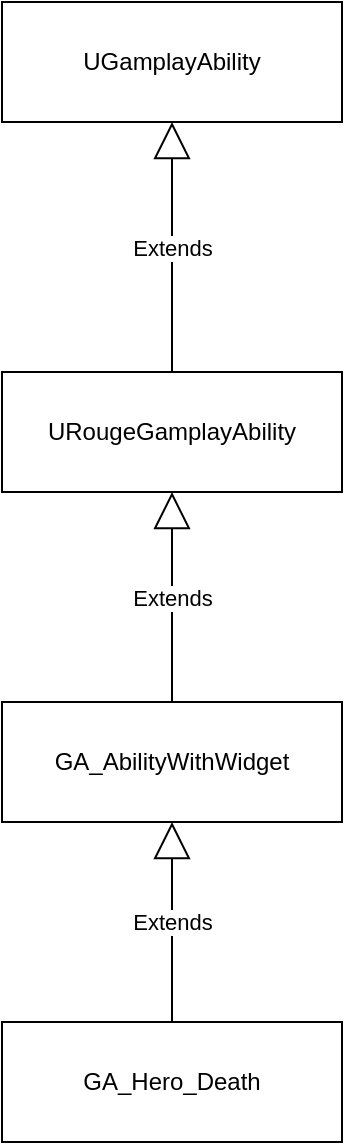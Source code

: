 <mxfile version="22.0.3" type="device">
  <diagram name="第 1 页" id="naipP5yu4KR9WeXx8-Vf">
    <mxGraphModel dx="1830" dy="1913" grid="1" gridSize="10" guides="1" tooltips="1" connect="1" arrows="1" fold="1" page="1" pageScale="1" pageWidth="827" pageHeight="1169" math="0" shadow="0">
      <root>
        <mxCell id="0" />
        <mxCell id="1" parent="0" />
        <mxCell id="cDjMF4OTFLS3c3BJaFkV-1" value="URougeGamplayAbility" style="rounded=0;whiteSpace=wrap;html=1;" vertex="1" parent="1">
          <mxGeometry x="440" y="555" width="170" height="60" as="geometry" />
        </mxCell>
        <mxCell id="cDjMF4OTFLS3c3BJaFkV-2" value="UGamplayAbility" style="rounded=0;whiteSpace=wrap;html=1;" vertex="1" parent="1">
          <mxGeometry x="440" y="370" width="170" height="60" as="geometry" />
        </mxCell>
        <mxCell id="cDjMF4OTFLS3c3BJaFkV-3" value="Extends" style="endArrow=block;endSize=16;endFill=0;html=1;rounded=0;exitX=0.5;exitY=0;exitDx=0;exitDy=0;entryX=0.5;entryY=1;entryDx=0;entryDy=0;" edge="1" parent="1" source="cDjMF4OTFLS3c3BJaFkV-1" target="cDjMF4OTFLS3c3BJaFkV-2">
          <mxGeometry width="160" relative="1" as="geometry">
            <mxPoint x="540" y="510" as="sourcePoint" />
            <mxPoint x="700" y="510" as="targetPoint" />
          </mxGeometry>
        </mxCell>
        <mxCell id="cDjMF4OTFLS3c3BJaFkV-4" value="GA_AbilityWithWidget" style="rounded=0;whiteSpace=wrap;html=1;" vertex="1" parent="1">
          <mxGeometry x="440" y="720" width="170" height="60" as="geometry" />
        </mxCell>
        <mxCell id="cDjMF4OTFLS3c3BJaFkV-5" value="Extends" style="endArrow=block;endSize=16;endFill=0;html=1;rounded=0;exitX=0.5;exitY=0;exitDx=0;exitDy=0;entryX=0.5;entryY=1;entryDx=0;entryDy=0;" edge="1" parent="1" source="cDjMF4OTFLS3c3BJaFkV-4">
          <mxGeometry width="160" relative="1" as="geometry">
            <mxPoint x="525" y="740" as="sourcePoint" />
            <mxPoint x="525" y="615" as="targetPoint" />
          </mxGeometry>
        </mxCell>
        <mxCell id="cDjMF4OTFLS3c3BJaFkV-6" value="GA_Hero_Death" style="rounded=0;whiteSpace=wrap;html=1;" vertex="1" parent="1">
          <mxGeometry x="440" y="880" width="170" height="60" as="geometry" />
        </mxCell>
        <mxCell id="cDjMF4OTFLS3c3BJaFkV-7" value="Extends" style="endArrow=block;endSize=16;endFill=0;html=1;rounded=0;exitX=0.5;exitY=0;exitDx=0;exitDy=0;entryX=0.5;entryY=1;entryDx=0;entryDy=0;" edge="1" parent="1" source="cDjMF4OTFLS3c3BJaFkV-6">
          <mxGeometry width="160" relative="1" as="geometry">
            <mxPoint x="525" y="885" as="sourcePoint" />
            <mxPoint x="525" y="780" as="targetPoint" />
          </mxGeometry>
        </mxCell>
      </root>
    </mxGraphModel>
  </diagram>
</mxfile>
